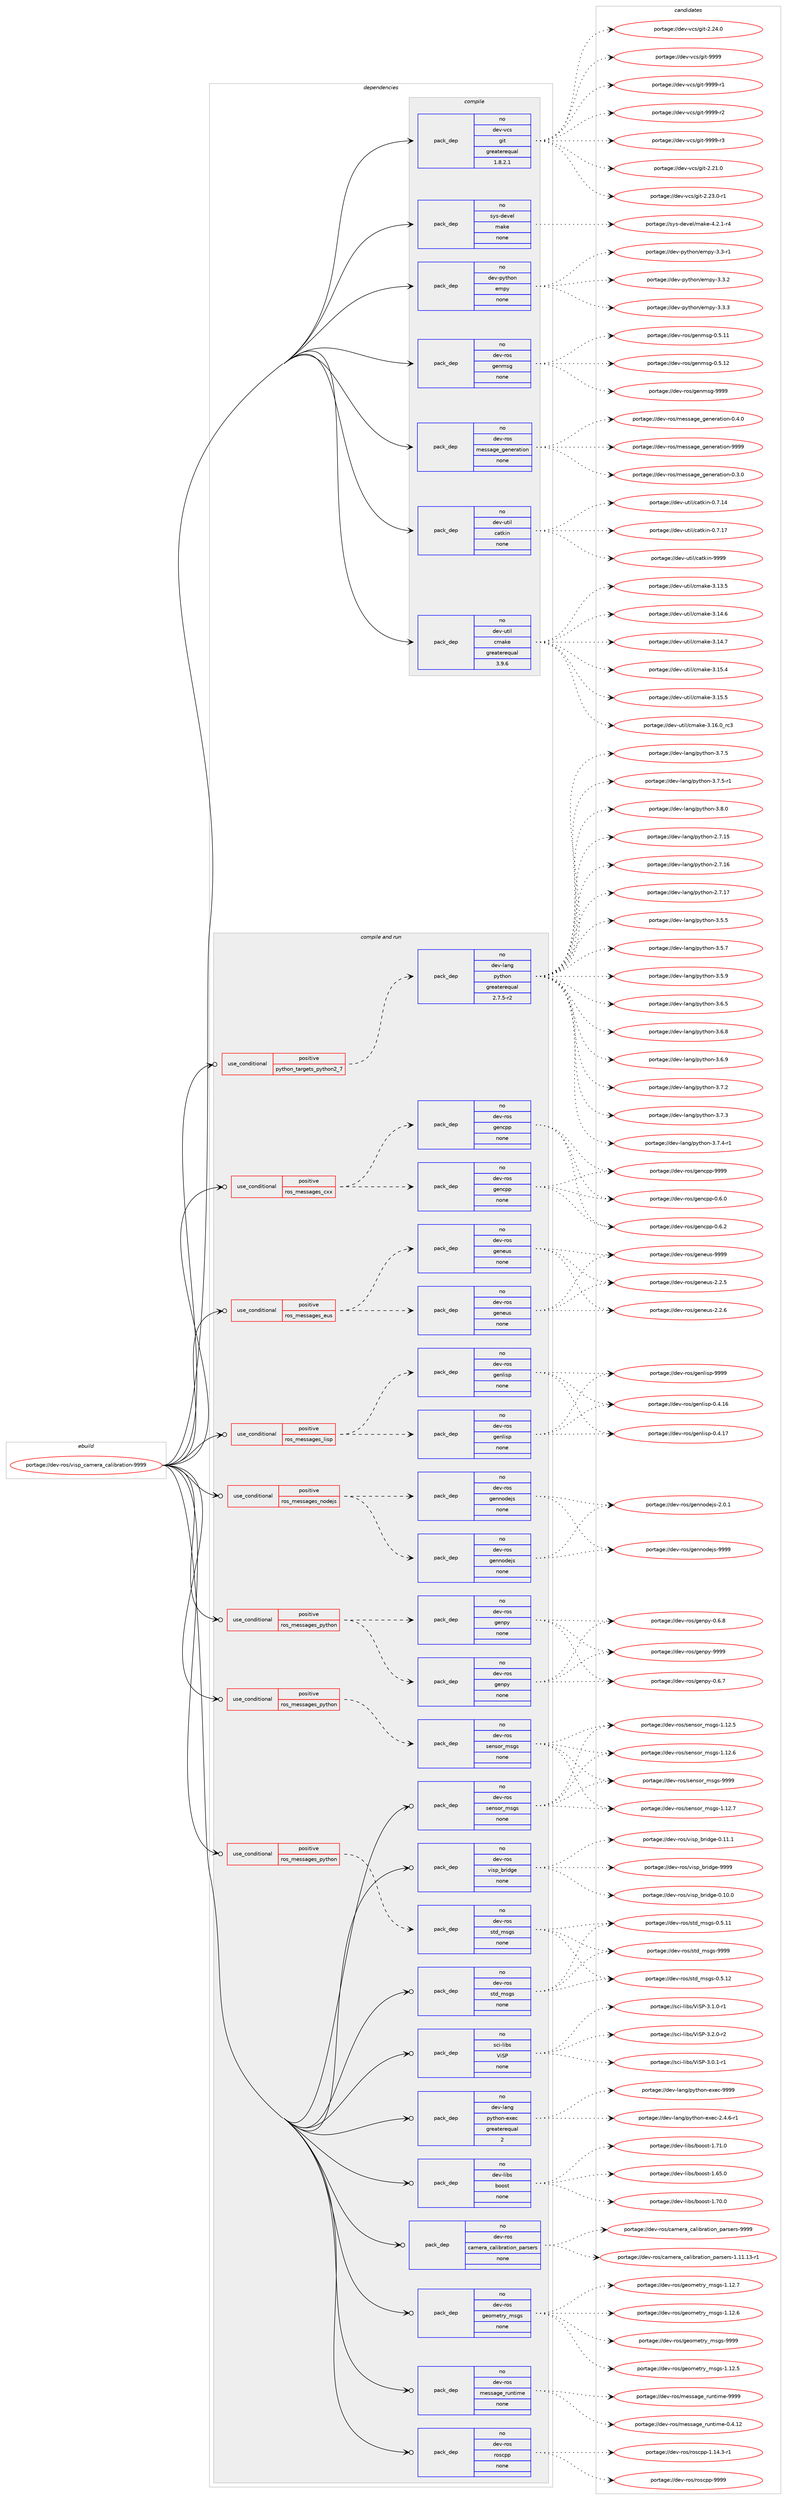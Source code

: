 digraph prolog {

# *************
# Graph options
# *************

newrank=true;
concentrate=true;
compound=true;
graph [rankdir=LR,fontname=Helvetica,fontsize=10,ranksep=1.5];#, ranksep=2.5, nodesep=0.2];
edge  [arrowhead=vee];
node  [fontname=Helvetica,fontsize=10];

# **********
# The ebuild
# **********

subgraph cluster_leftcol {
color=gray;
rank=same;
label=<<i>ebuild</i>>;
id [label="portage://dev-ros/visp_camera_calibration-9999", color=red, width=4, href="../dev-ros/visp_camera_calibration-9999.svg"];
}

# ****************
# The dependencies
# ****************

subgraph cluster_midcol {
color=gray;
label=<<i>dependencies</i>>;
subgraph cluster_compile {
fillcolor="#eeeeee";
style=filled;
label=<<i>compile</i>>;
subgraph pack158811 {
dependency208123 [label=<<TABLE BORDER="0" CELLBORDER="1" CELLSPACING="0" CELLPADDING="4" WIDTH="220"><TR><TD ROWSPAN="6" CELLPADDING="30">pack_dep</TD></TR><TR><TD WIDTH="110">no</TD></TR><TR><TD>dev-python</TD></TR><TR><TD>empy</TD></TR><TR><TD>none</TD></TR><TR><TD></TD></TR></TABLE>>, shape=none, color=blue];
}
id:e -> dependency208123:w [weight=20,style="solid",arrowhead="vee"];
subgraph pack158812 {
dependency208124 [label=<<TABLE BORDER="0" CELLBORDER="1" CELLSPACING="0" CELLPADDING="4" WIDTH="220"><TR><TD ROWSPAN="6" CELLPADDING="30">pack_dep</TD></TR><TR><TD WIDTH="110">no</TD></TR><TR><TD>dev-ros</TD></TR><TR><TD>genmsg</TD></TR><TR><TD>none</TD></TR><TR><TD></TD></TR></TABLE>>, shape=none, color=blue];
}
id:e -> dependency208124:w [weight=20,style="solid",arrowhead="vee"];
subgraph pack158813 {
dependency208125 [label=<<TABLE BORDER="0" CELLBORDER="1" CELLSPACING="0" CELLPADDING="4" WIDTH="220"><TR><TD ROWSPAN="6" CELLPADDING="30">pack_dep</TD></TR><TR><TD WIDTH="110">no</TD></TR><TR><TD>dev-ros</TD></TR><TR><TD>message_generation</TD></TR><TR><TD>none</TD></TR><TR><TD></TD></TR></TABLE>>, shape=none, color=blue];
}
id:e -> dependency208125:w [weight=20,style="solid",arrowhead="vee"];
subgraph pack158814 {
dependency208126 [label=<<TABLE BORDER="0" CELLBORDER="1" CELLSPACING="0" CELLPADDING="4" WIDTH="220"><TR><TD ROWSPAN="6" CELLPADDING="30">pack_dep</TD></TR><TR><TD WIDTH="110">no</TD></TR><TR><TD>dev-util</TD></TR><TR><TD>catkin</TD></TR><TR><TD>none</TD></TR><TR><TD></TD></TR></TABLE>>, shape=none, color=blue];
}
id:e -> dependency208126:w [weight=20,style="solid",arrowhead="vee"];
subgraph pack158815 {
dependency208127 [label=<<TABLE BORDER="0" CELLBORDER="1" CELLSPACING="0" CELLPADDING="4" WIDTH="220"><TR><TD ROWSPAN="6" CELLPADDING="30">pack_dep</TD></TR><TR><TD WIDTH="110">no</TD></TR><TR><TD>dev-util</TD></TR><TR><TD>cmake</TD></TR><TR><TD>greaterequal</TD></TR><TR><TD>3.9.6</TD></TR></TABLE>>, shape=none, color=blue];
}
id:e -> dependency208127:w [weight=20,style="solid",arrowhead="vee"];
subgraph pack158816 {
dependency208128 [label=<<TABLE BORDER="0" CELLBORDER="1" CELLSPACING="0" CELLPADDING="4" WIDTH="220"><TR><TD ROWSPAN="6" CELLPADDING="30">pack_dep</TD></TR><TR><TD WIDTH="110">no</TD></TR><TR><TD>dev-vcs</TD></TR><TR><TD>git</TD></TR><TR><TD>greaterequal</TD></TR><TR><TD>1.8.2.1</TD></TR></TABLE>>, shape=none, color=blue];
}
id:e -> dependency208128:w [weight=20,style="solid",arrowhead="vee"];
subgraph pack158817 {
dependency208129 [label=<<TABLE BORDER="0" CELLBORDER="1" CELLSPACING="0" CELLPADDING="4" WIDTH="220"><TR><TD ROWSPAN="6" CELLPADDING="30">pack_dep</TD></TR><TR><TD WIDTH="110">no</TD></TR><TR><TD>sys-devel</TD></TR><TR><TD>make</TD></TR><TR><TD>none</TD></TR><TR><TD></TD></TR></TABLE>>, shape=none, color=blue];
}
id:e -> dependency208129:w [weight=20,style="solid",arrowhead="vee"];
}
subgraph cluster_compileandrun {
fillcolor="#eeeeee";
style=filled;
label=<<i>compile and run</i>>;
subgraph cond45884 {
dependency208130 [label=<<TABLE BORDER="0" CELLBORDER="1" CELLSPACING="0" CELLPADDING="4"><TR><TD ROWSPAN="3" CELLPADDING="10">use_conditional</TD></TR><TR><TD>positive</TD></TR><TR><TD>python_targets_python2_7</TD></TR></TABLE>>, shape=none, color=red];
subgraph pack158818 {
dependency208131 [label=<<TABLE BORDER="0" CELLBORDER="1" CELLSPACING="0" CELLPADDING="4" WIDTH="220"><TR><TD ROWSPAN="6" CELLPADDING="30">pack_dep</TD></TR><TR><TD WIDTH="110">no</TD></TR><TR><TD>dev-lang</TD></TR><TR><TD>python</TD></TR><TR><TD>greaterequal</TD></TR><TR><TD>2.7.5-r2</TD></TR></TABLE>>, shape=none, color=blue];
}
dependency208130:e -> dependency208131:w [weight=20,style="dashed",arrowhead="vee"];
}
id:e -> dependency208130:w [weight=20,style="solid",arrowhead="odotvee"];
subgraph cond45885 {
dependency208132 [label=<<TABLE BORDER="0" CELLBORDER="1" CELLSPACING="0" CELLPADDING="4"><TR><TD ROWSPAN="3" CELLPADDING="10">use_conditional</TD></TR><TR><TD>positive</TD></TR><TR><TD>ros_messages_cxx</TD></TR></TABLE>>, shape=none, color=red];
subgraph pack158819 {
dependency208133 [label=<<TABLE BORDER="0" CELLBORDER="1" CELLSPACING="0" CELLPADDING="4" WIDTH="220"><TR><TD ROWSPAN="6" CELLPADDING="30">pack_dep</TD></TR><TR><TD WIDTH="110">no</TD></TR><TR><TD>dev-ros</TD></TR><TR><TD>gencpp</TD></TR><TR><TD>none</TD></TR><TR><TD></TD></TR></TABLE>>, shape=none, color=blue];
}
dependency208132:e -> dependency208133:w [weight=20,style="dashed",arrowhead="vee"];
subgraph pack158820 {
dependency208134 [label=<<TABLE BORDER="0" CELLBORDER="1" CELLSPACING="0" CELLPADDING="4" WIDTH="220"><TR><TD ROWSPAN="6" CELLPADDING="30">pack_dep</TD></TR><TR><TD WIDTH="110">no</TD></TR><TR><TD>dev-ros</TD></TR><TR><TD>gencpp</TD></TR><TR><TD>none</TD></TR><TR><TD></TD></TR></TABLE>>, shape=none, color=blue];
}
dependency208132:e -> dependency208134:w [weight=20,style="dashed",arrowhead="vee"];
}
id:e -> dependency208132:w [weight=20,style="solid",arrowhead="odotvee"];
subgraph cond45886 {
dependency208135 [label=<<TABLE BORDER="0" CELLBORDER="1" CELLSPACING="0" CELLPADDING="4"><TR><TD ROWSPAN="3" CELLPADDING="10">use_conditional</TD></TR><TR><TD>positive</TD></TR><TR><TD>ros_messages_eus</TD></TR></TABLE>>, shape=none, color=red];
subgraph pack158821 {
dependency208136 [label=<<TABLE BORDER="0" CELLBORDER="1" CELLSPACING="0" CELLPADDING="4" WIDTH="220"><TR><TD ROWSPAN="6" CELLPADDING="30">pack_dep</TD></TR><TR><TD WIDTH="110">no</TD></TR><TR><TD>dev-ros</TD></TR><TR><TD>geneus</TD></TR><TR><TD>none</TD></TR><TR><TD></TD></TR></TABLE>>, shape=none, color=blue];
}
dependency208135:e -> dependency208136:w [weight=20,style="dashed",arrowhead="vee"];
subgraph pack158822 {
dependency208137 [label=<<TABLE BORDER="0" CELLBORDER="1" CELLSPACING="0" CELLPADDING="4" WIDTH="220"><TR><TD ROWSPAN="6" CELLPADDING="30">pack_dep</TD></TR><TR><TD WIDTH="110">no</TD></TR><TR><TD>dev-ros</TD></TR><TR><TD>geneus</TD></TR><TR><TD>none</TD></TR><TR><TD></TD></TR></TABLE>>, shape=none, color=blue];
}
dependency208135:e -> dependency208137:w [weight=20,style="dashed",arrowhead="vee"];
}
id:e -> dependency208135:w [weight=20,style="solid",arrowhead="odotvee"];
subgraph cond45887 {
dependency208138 [label=<<TABLE BORDER="0" CELLBORDER="1" CELLSPACING="0" CELLPADDING="4"><TR><TD ROWSPAN="3" CELLPADDING="10">use_conditional</TD></TR><TR><TD>positive</TD></TR><TR><TD>ros_messages_lisp</TD></TR></TABLE>>, shape=none, color=red];
subgraph pack158823 {
dependency208139 [label=<<TABLE BORDER="0" CELLBORDER="1" CELLSPACING="0" CELLPADDING="4" WIDTH="220"><TR><TD ROWSPAN="6" CELLPADDING="30">pack_dep</TD></TR><TR><TD WIDTH="110">no</TD></TR><TR><TD>dev-ros</TD></TR><TR><TD>genlisp</TD></TR><TR><TD>none</TD></TR><TR><TD></TD></TR></TABLE>>, shape=none, color=blue];
}
dependency208138:e -> dependency208139:w [weight=20,style="dashed",arrowhead="vee"];
subgraph pack158824 {
dependency208140 [label=<<TABLE BORDER="0" CELLBORDER="1" CELLSPACING="0" CELLPADDING="4" WIDTH="220"><TR><TD ROWSPAN="6" CELLPADDING="30">pack_dep</TD></TR><TR><TD WIDTH="110">no</TD></TR><TR><TD>dev-ros</TD></TR><TR><TD>genlisp</TD></TR><TR><TD>none</TD></TR><TR><TD></TD></TR></TABLE>>, shape=none, color=blue];
}
dependency208138:e -> dependency208140:w [weight=20,style="dashed",arrowhead="vee"];
}
id:e -> dependency208138:w [weight=20,style="solid",arrowhead="odotvee"];
subgraph cond45888 {
dependency208141 [label=<<TABLE BORDER="0" CELLBORDER="1" CELLSPACING="0" CELLPADDING="4"><TR><TD ROWSPAN="3" CELLPADDING="10">use_conditional</TD></TR><TR><TD>positive</TD></TR><TR><TD>ros_messages_nodejs</TD></TR></TABLE>>, shape=none, color=red];
subgraph pack158825 {
dependency208142 [label=<<TABLE BORDER="0" CELLBORDER="1" CELLSPACING="0" CELLPADDING="4" WIDTH="220"><TR><TD ROWSPAN="6" CELLPADDING="30">pack_dep</TD></TR><TR><TD WIDTH="110">no</TD></TR><TR><TD>dev-ros</TD></TR><TR><TD>gennodejs</TD></TR><TR><TD>none</TD></TR><TR><TD></TD></TR></TABLE>>, shape=none, color=blue];
}
dependency208141:e -> dependency208142:w [weight=20,style="dashed",arrowhead="vee"];
subgraph pack158826 {
dependency208143 [label=<<TABLE BORDER="0" CELLBORDER="1" CELLSPACING="0" CELLPADDING="4" WIDTH="220"><TR><TD ROWSPAN="6" CELLPADDING="30">pack_dep</TD></TR><TR><TD WIDTH="110">no</TD></TR><TR><TD>dev-ros</TD></TR><TR><TD>gennodejs</TD></TR><TR><TD>none</TD></TR><TR><TD></TD></TR></TABLE>>, shape=none, color=blue];
}
dependency208141:e -> dependency208143:w [weight=20,style="dashed",arrowhead="vee"];
}
id:e -> dependency208141:w [weight=20,style="solid",arrowhead="odotvee"];
subgraph cond45889 {
dependency208144 [label=<<TABLE BORDER="0" CELLBORDER="1" CELLSPACING="0" CELLPADDING="4"><TR><TD ROWSPAN="3" CELLPADDING="10">use_conditional</TD></TR><TR><TD>positive</TD></TR><TR><TD>ros_messages_python</TD></TR></TABLE>>, shape=none, color=red];
subgraph pack158827 {
dependency208145 [label=<<TABLE BORDER="0" CELLBORDER="1" CELLSPACING="0" CELLPADDING="4" WIDTH="220"><TR><TD ROWSPAN="6" CELLPADDING="30">pack_dep</TD></TR><TR><TD WIDTH="110">no</TD></TR><TR><TD>dev-ros</TD></TR><TR><TD>genpy</TD></TR><TR><TD>none</TD></TR><TR><TD></TD></TR></TABLE>>, shape=none, color=blue];
}
dependency208144:e -> dependency208145:w [weight=20,style="dashed",arrowhead="vee"];
subgraph pack158828 {
dependency208146 [label=<<TABLE BORDER="0" CELLBORDER="1" CELLSPACING="0" CELLPADDING="4" WIDTH="220"><TR><TD ROWSPAN="6" CELLPADDING="30">pack_dep</TD></TR><TR><TD WIDTH="110">no</TD></TR><TR><TD>dev-ros</TD></TR><TR><TD>genpy</TD></TR><TR><TD>none</TD></TR><TR><TD></TD></TR></TABLE>>, shape=none, color=blue];
}
dependency208144:e -> dependency208146:w [weight=20,style="dashed",arrowhead="vee"];
}
id:e -> dependency208144:w [weight=20,style="solid",arrowhead="odotvee"];
subgraph cond45890 {
dependency208147 [label=<<TABLE BORDER="0" CELLBORDER="1" CELLSPACING="0" CELLPADDING="4"><TR><TD ROWSPAN="3" CELLPADDING="10">use_conditional</TD></TR><TR><TD>positive</TD></TR><TR><TD>ros_messages_python</TD></TR></TABLE>>, shape=none, color=red];
subgraph pack158829 {
dependency208148 [label=<<TABLE BORDER="0" CELLBORDER="1" CELLSPACING="0" CELLPADDING="4" WIDTH="220"><TR><TD ROWSPAN="6" CELLPADDING="30">pack_dep</TD></TR><TR><TD WIDTH="110">no</TD></TR><TR><TD>dev-ros</TD></TR><TR><TD>sensor_msgs</TD></TR><TR><TD>none</TD></TR><TR><TD></TD></TR></TABLE>>, shape=none, color=blue];
}
dependency208147:e -> dependency208148:w [weight=20,style="dashed",arrowhead="vee"];
}
id:e -> dependency208147:w [weight=20,style="solid",arrowhead="odotvee"];
subgraph cond45891 {
dependency208149 [label=<<TABLE BORDER="0" CELLBORDER="1" CELLSPACING="0" CELLPADDING="4"><TR><TD ROWSPAN="3" CELLPADDING="10">use_conditional</TD></TR><TR><TD>positive</TD></TR><TR><TD>ros_messages_python</TD></TR></TABLE>>, shape=none, color=red];
subgraph pack158830 {
dependency208150 [label=<<TABLE BORDER="0" CELLBORDER="1" CELLSPACING="0" CELLPADDING="4" WIDTH="220"><TR><TD ROWSPAN="6" CELLPADDING="30">pack_dep</TD></TR><TR><TD WIDTH="110">no</TD></TR><TR><TD>dev-ros</TD></TR><TR><TD>std_msgs</TD></TR><TR><TD>none</TD></TR><TR><TD></TD></TR></TABLE>>, shape=none, color=blue];
}
dependency208149:e -> dependency208150:w [weight=20,style="dashed",arrowhead="vee"];
}
id:e -> dependency208149:w [weight=20,style="solid",arrowhead="odotvee"];
subgraph pack158831 {
dependency208151 [label=<<TABLE BORDER="0" CELLBORDER="1" CELLSPACING="0" CELLPADDING="4" WIDTH="220"><TR><TD ROWSPAN="6" CELLPADDING="30">pack_dep</TD></TR><TR><TD WIDTH="110">no</TD></TR><TR><TD>dev-lang</TD></TR><TR><TD>python-exec</TD></TR><TR><TD>greaterequal</TD></TR><TR><TD>2</TD></TR></TABLE>>, shape=none, color=blue];
}
id:e -> dependency208151:w [weight=20,style="solid",arrowhead="odotvee"];
subgraph pack158832 {
dependency208152 [label=<<TABLE BORDER="0" CELLBORDER="1" CELLSPACING="0" CELLPADDING="4" WIDTH="220"><TR><TD ROWSPAN="6" CELLPADDING="30">pack_dep</TD></TR><TR><TD WIDTH="110">no</TD></TR><TR><TD>dev-libs</TD></TR><TR><TD>boost</TD></TR><TR><TD>none</TD></TR><TR><TD></TD></TR></TABLE>>, shape=none, color=blue];
}
id:e -> dependency208152:w [weight=20,style="solid",arrowhead="odotvee"];
subgraph pack158833 {
dependency208153 [label=<<TABLE BORDER="0" CELLBORDER="1" CELLSPACING="0" CELLPADDING="4" WIDTH="220"><TR><TD ROWSPAN="6" CELLPADDING="30">pack_dep</TD></TR><TR><TD WIDTH="110">no</TD></TR><TR><TD>dev-ros</TD></TR><TR><TD>camera_calibration_parsers</TD></TR><TR><TD>none</TD></TR><TR><TD></TD></TR></TABLE>>, shape=none, color=blue];
}
id:e -> dependency208153:w [weight=20,style="solid",arrowhead="odotvee"];
subgraph pack158834 {
dependency208154 [label=<<TABLE BORDER="0" CELLBORDER="1" CELLSPACING="0" CELLPADDING="4" WIDTH="220"><TR><TD ROWSPAN="6" CELLPADDING="30">pack_dep</TD></TR><TR><TD WIDTH="110">no</TD></TR><TR><TD>dev-ros</TD></TR><TR><TD>geometry_msgs</TD></TR><TR><TD>none</TD></TR><TR><TD></TD></TR></TABLE>>, shape=none, color=blue];
}
id:e -> dependency208154:w [weight=20,style="solid",arrowhead="odotvee"];
subgraph pack158835 {
dependency208155 [label=<<TABLE BORDER="0" CELLBORDER="1" CELLSPACING="0" CELLPADDING="4" WIDTH="220"><TR><TD ROWSPAN="6" CELLPADDING="30">pack_dep</TD></TR><TR><TD WIDTH="110">no</TD></TR><TR><TD>dev-ros</TD></TR><TR><TD>message_runtime</TD></TR><TR><TD>none</TD></TR><TR><TD></TD></TR></TABLE>>, shape=none, color=blue];
}
id:e -> dependency208155:w [weight=20,style="solid",arrowhead="odotvee"];
subgraph pack158836 {
dependency208156 [label=<<TABLE BORDER="0" CELLBORDER="1" CELLSPACING="0" CELLPADDING="4" WIDTH="220"><TR><TD ROWSPAN="6" CELLPADDING="30">pack_dep</TD></TR><TR><TD WIDTH="110">no</TD></TR><TR><TD>dev-ros</TD></TR><TR><TD>roscpp</TD></TR><TR><TD>none</TD></TR><TR><TD></TD></TR></TABLE>>, shape=none, color=blue];
}
id:e -> dependency208156:w [weight=20,style="solid",arrowhead="odotvee"];
subgraph pack158837 {
dependency208157 [label=<<TABLE BORDER="0" CELLBORDER="1" CELLSPACING="0" CELLPADDING="4" WIDTH="220"><TR><TD ROWSPAN="6" CELLPADDING="30">pack_dep</TD></TR><TR><TD WIDTH="110">no</TD></TR><TR><TD>dev-ros</TD></TR><TR><TD>sensor_msgs</TD></TR><TR><TD>none</TD></TR><TR><TD></TD></TR></TABLE>>, shape=none, color=blue];
}
id:e -> dependency208157:w [weight=20,style="solid",arrowhead="odotvee"];
subgraph pack158838 {
dependency208158 [label=<<TABLE BORDER="0" CELLBORDER="1" CELLSPACING="0" CELLPADDING="4" WIDTH="220"><TR><TD ROWSPAN="6" CELLPADDING="30">pack_dep</TD></TR><TR><TD WIDTH="110">no</TD></TR><TR><TD>dev-ros</TD></TR><TR><TD>std_msgs</TD></TR><TR><TD>none</TD></TR><TR><TD></TD></TR></TABLE>>, shape=none, color=blue];
}
id:e -> dependency208158:w [weight=20,style="solid",arrowhead="odotvee"];
subgraph pack158839 {
dependency208159 [label=<<TABLE BORDER="0" CELLBORDER="1" CELLSPACING="0" CELLPADDING="4" WIDTH="220"><TR><TD ROWSPAN="6" CELLPADDING="30">pack_dep</TD></TR><TR><TD WIDTH="110">no</TD></TR><TR><TD>dev-ros</TD></TR><TR><TD>visp_bridge</TD></TR><TR><TD>none</TD></TR><TR><TD></TD></TR></TABLE>>, shape=none, color=blue];
}
id:e -> dependency208159:w [weight=20,style="solid",arrowhead="odotvee"];
subgraph pack158840 {
dependency208160 [label=<<TABLE BORDER="0" CELLBORDER="1" CELLSPACING="0" CELLPADDING="4" WIDTH="220"><TR><TD ROWSPAN="6" CELLPADDING="30">pack_dep</TD></TR><TR><TD WIDTH="110">no</TD></TR><TR><TD>sci-libs</TD></TR><TR><TD>ViSP</TD></TR><TR><TD>none</TD></TR><TR><TD></TD></TR></TABLE>>, shape=none, color=blue];
}
id:e -> dependency208160:w [weight=20,style="solid",arrowhead="odotvee"];
}
subgraph cluster_run {
fillcolor="#eeeeee";
style=filled;
label=<<i>run</i>>;
}
}

# **************
# The candidates
# **************

subgraph cluster_choices {
rank=same;
color=gray;
label=<<i>candidates</i>>;

subgraph choice158811 {
color=black;
nodesep=1;
choiceportage1001011184511212111610411111047101109112121455146514511449 [label="portage://dev-python/empy-3.3-r1", color=red, width=4,href="../dev-python/empy-3.3-r1.svg"];
choiceportage1001011184511212111610411111047101109112121455146514650 [label="portage://dev-python/empy-3.3.2", color=red, width=4,href="../dev-python/empy-3.3.2.svg"];
choiceportage1001011184511212111610411111047101109112121455146514651 [label="portage://dev-python/empy-3.3.3", color=red, width=4,href="../dev-python/empy-3.3.3.svg"];
dependency208123:e -> choiceportage1001011184511212111610411111047101109112121455146514511449:w [style=dotted,weight="100"];
dependency208123:e -> choiceportage1001011184511212111610411111047101109112121455146514650:w [style=dotted,weight="100"];
dependency208123:e -> choiceportage1001011184511212111610411111047101109112121455146514651:w [style=dotted,weight="100"];
}
subgraph choice158812 {
color=black;
nodesep=1;
choiceportage100101118451141111154710310111010911510345484653464949 [label="portage://dev-ros/genmsg-0.5.11", color=red, width=4,href="../dev-ros/genmsg-0.5.11.svg"];
choiceportage100101118451141111154710310111010911510345484653464950 [label="portage://dev-ros/genmsg-0.5.12", color=red, width=4,href="../dev-ros/genmsg-0.5.12.svg"];
choiceportage10010111845114111115471031011101091151034557575757 [label="portage://dev-ros/genmsg-9999", color=red, width=4,href="../dev-ros/genmsg-9999.svg"];
dependency208124:e -> choiceportage100101118451141111154710310111010911510345484653464949:w [style=dotted,weight="100"];
dependency208124:e -> choiceportage100101118451141111154710310111010911510345484653464950:w [style=dotted,weight="100"];
dependency208124:e -> choiceportage10010111845114111115471031011101091151034557575757:w [style=dotted,weight="100"];
}
subgraph choice158813 {
color=black;
nodesep=1;
choiceportage1001011184511411111547109101115115971031019510310111010111497116105111110454846514648 [label="portage://dev-ros/message_generation-0.3.0", color=red, width=4,href="../dev-ros/message_generation-0.3.0.svg"];
choiceportage1001011184511411111547109101115115971031019510310111010111497116105111110454846524648 [label="portage://dev-ros/message_generation-0.4.0", color=red, width=4,href="../dev-ros/message_generation-0.4.0.svg"];
choiceportage10010111845114111115471091011151159710310195103101110101114971161051111104557575757 [label="portage://dev-ros/message_generation-9999", color=red, width=4,href="../dev-ros/message_generation-9999.svg"];
dependency208125:e -> choiceportage1001011184511411111547109101115115971031019510310111010111497116105111110454846514648:w [style=dotted,weight="100"];
dependency208125:e -> choiceportage1001011184511411111547109101115115971031019510310111010111497116105111110454846524648:w [style=dotted,weight="100"];
dependency208125:e -> choiceportage10010111845114111115471091011151159710310195103101110101114971161051111104557575757:w [style=dotted,weight="100"];
}
subgraph choice158814 {
color=black;
nodesep=1;
choiceportage1001011184511711610510847999711610710511045484655464952 [label="portage://dev-util/catkin-0.7.14", color=red, width=4,href="../dev-util/catkin-0.7.14.svg"];
choiceportage1001011184511711610510847999711610710511045484655464955 [label="portage://dev-util/catkin-0.7.17", color=red, width=4,href="../dev-util/catkin-0.7.17.svg"];
choiceportage100101118451171161051084799971161071051104557575757 [label="portage://dev-util/catkin-9999", color=red, width=4,href="../dev-util/catkin-9999.svg"];
dependency208126:e -> choiceportage1001011184511711610510847999711610710511045484655464952:w [style=dotted,weight="100"];
dependency208126:e -> choiceportage1001011184511711610510847999711610710511045484655464955:w [style=dotted,weight="100"];
dependency208126:e -> choiceportage100101118451171161051084799971161071051104557575757:w [style=dotted,weight="100"];
}
subgraph choice158815 {
color=black;
nodesep=1;
choiceportage1001011184511711610510847991099710710145514649514653 [label="portage://dev-util/cmake-3.13.5", color=red, width=4,href="../dev-util/cmake-3.13.5.svg"];
choiceportage1001011184511711610510847991099710710145514649524654 [label="portage://dev-util/cmake-3.14.6", color=red, width=4,href="../dev-util/cmake-3.14.6.svg"];
choiceportage1001011184511711610510847991099710710145514649524655 [label="portage://dev-util/cmake-3.14.7", color=red, width=4,href="../dev-util/cmake-3.14.7.svg"];
choiceportage1001011184511711610510847991099710710145514649534652 [label="portage://dev-util/cmake-3.15.4", color=red, width=4,href="../dev-util/cmake-3.15.4.svg"];
choiceportage1001011184511711610510847991099710710145514649534653 [label="portage://dev-util/cmake-3.15.5", color=red, width=4,href="../dev-util/cmake-3.15.5.svg"];
choiceportage1001011184511711610510847991099710710145514649544648951149951 [label="portage://dev-util/cmake-3.16.0_rc3", color=red, width=4,href="../dev-util/cmake-3.16.0_rc3.svg"];
dependency208127:e -> choiceportage1001011184511711610510847991099710710145514649514653:w [style=dotted,weight="100"];
dependency208127:e -> choiceportage1001011184511711610510847991099710710145514649524654:w [style=dotted,weight="100"];
dependency208127:e -> choiceportage1001011184511711610510847991099710710145514649524655:w [style=dotted,weight="100"];
dependency208127:e -> choiceportage1001011184511711610510847991099710710145514649534652:w [style=dotted,weight="100"];
dependency208127:e -> choiceportage1001011184511711610510847991099710710145514649534653:w [style=dotted,weight="100"];
dependency208127:e -> choiceportage1001011184511711610510847991099710710145514649544648951149951:w [style=dotted,weight="100"];
}
subgraph choice158816 {
color=black;
nodesep=1;
choiceportage10010111845118991154710310511645504650494648 [label="portage://dev-vcs/git-2.21.0", color=red, width=4,href="../dev-vcs/git-2.21.0.svg"];
choiceportage100101118451189911547103105116455046505146484511449 [label="portage://dev-vcs/git-2.23.0-r1", color=red, width=4,href="../dev-vcs/git-2.23.0-r1.svg"];
choiceportage10010111845118991154710310511645504650524648 [label="portage://dev-vcs/git-2.24.0", color=red, width=4,href="../dev-vcs/git-2.24.0.svg"];
choiceportage1001011184511899115471031051164557575757 [label="portage://dev-vcs/git-9999", color=red, width=4,href="../dev-vcs/git-9999.svg"];
choiceportage10010111845118991154710310511645575757574511449 [label="portage://dev-vcs/git-9999-r1", color=red, width=4,href="../dev-vcs/git-9999-r1.svg"];
choiceportage10010111845118991154710310511645575757574511450 [label="portage://dev-vcs/git-9999-r2", color=red, width=4,href="../dev-vcs/git-9999-r2.svg"];
choiceportage10010111845118991154710310511645575757574511451 [label="portage://dev-vcs/git-9999-r3", color=red, width=4,href="../dev-vcs/git-9999-r3.svg"];
dependency208128:e -> choiceportage10010111845118991154710310511645504650494648:w [style=dotted,weight="100"];
dependency208128:e -> choiceportage100101118451189911547103105116455046505146484511449:w [style=dotted,weight="100"];
dependency208128:e -> choiceportage10010111845118991154710310511645504650524648:w [style=dotted,weight="100"];
dependency208128:e -> choiceportage1001011184511899115471031051164557575757:w [style=dotted,weight="100"];
dependency208128:e -> choiceportage10010111845118991154710310511645575757574511449:w [style=dotted,weight="100"];
dependency208128:e -> choiceportage10010111845118991154710310511645575757574511450:w [style=dotted,weight="100"];
dependency208128:e -> choiceportage10010111845118991154710310511645575757574511451:w [style=dotted,weight="100"];
}
subgraph choice158817 {
color=black;
nodesep=1;
choiceportage1151211154510010111810110847109971071014552465046494511452 [label="portage://sys-devel/make-4.2.1-r4", color=red, width=4,href="../sys-devel/make-4.2.1-r4.svg"];
dependency208129:e -> choiceportage1151211154510010111810110847109971071014552465046494511452:w [style=dotted,weight="100"];
}
subgraph choice158818 {
color=black;
nodesep=1;
choiceportage10010111845108971101034711212111610411111045504655464953 [label="portage://dev-lang/python-2.7.15", color=red, width=4,href="../dev-lang/python-2.7.15.svg"];
choiceportage10010111845108971101034711212111610411111045504655464954 [label="portage://dev-lang/python-2.7.16", color=red, width=4,href="../dev-lang/python-2.7.16.svg"];
choiceportage10010111845108971101034711212111610411111045504655464955 [label="portage://dev-lang/python-2.7.17", color=red, width=4,href="../dev-lang/python-2.7.17.svg"];
choiceportage100101118451089711010347112121116104111110455146534653 [label="portage://dev-lang/python-3.5.5", color=red, width=4,href="../dev-lang/python-3.5.5.svg"];
choiceportage100101118451089711010347112121116104111110455146534655 [label="portage://dev-lang/python-3.5.7", color=red, width=4,href="../dev-lang/python-3.5.7.svg"];
choiceportage100101118451089711010347112121116104111110455146534657 [label="portage://dev-lang/python-3.5.9", color=red, width=4,href="../dev-lang/python-3.5.9.svg"];
choiceportage100101118451089711010347112121116104111110455146544653 [label="portage://dev-lang/python-3.6.5", color=red, width=4,href="../dev-lang/python-3.6.5.svg"];
choiceportage100101118451089711010347112121116104111110455146544656 [label="portage://dev-lang/python-3.6.8", color=red, width=4,href="../dev-lang/python-3.6.8.svg"];
choiceportage100101118451089711010347112121116104111110455146544657 [label="portage://dev-lang/python-3.6.9", color=red, width=4,href="../dev-lang/python-3.6.9.svg"];
choiceportage100101118451089711010347112121116104111110455146554650 [label="portage://dev-lang/python-3.7.2", color=red, width=4,href="../dev-lang/python-3.7.2.svg"];
choiceportage100101118451089711010347112121116104111110455146554651 [label="portage://dev-lang/python-3.7.3", color=red, width=4,href="../dev-lang/python-3.7.3.svg"];
choiceportage1001011184510897110103471121211161041111104551465546524511449 [label="portage://dev-lang/python-3.7.4-r1", color=red, width=4,href="../dev-lang/python-3.7.4-r1.svg"];
choiceportage100101118451089711010347112121116104111110455146554653 [label="portage://dev-lang/python-3.7.5", color=red, width=4,href="../dev-lang/python-3.7.5.svg"];
choiceportage1001011184510897110103471121211161041111104551465546534511449 [label="portage://dev-lang/python-3.7.5-r1", color=red, width=4,href="../dev-lang/python-3.7.5-r1.svg"];
choiceportage100101118451089711010347112121116104111110455146564648 [label="portage://dev-lang/python-3.8.0", color=red, width=4,href="../dev-lang/python-3.8.0.svg"];
dependency208131:e -> choiceportage10010111845108971101034711212111610411111045504655464953:w [style=dotted,weight="100"];
dependency208131:e -> choiceportage10010111845108971101034711212111610411111045504655464954:w [style=dotted,weight="100"];
dependency208131:e -> choiceportage10010111845108971101034711212111610411111045504655464955:w [style=dotted,weight="100"];
dependency208131:e -> choiceportage100101118451089711010347112121116104111110455146534653:w [style=dotted,weight="100"];
dependency208131:e -> choiceportage100101118451089711010347112121116104111110455146534655:w [style=dotted,weight="100"];
dependency208131:e -> choiceportage100101118451089711010347112121116104111110455146534657:w [style=dotted,weight="100"];
dependency208131:e -> choiceportage100101118451089711010347112121116104111110455146544653:w [style=dotted,weight="100"];
dependency208131:e -> choiceportage100101118451089711010347112121116104111110455146544656:w [style=dotted,weight="100"];
dependency208131:e -> choiceportage100101118451089711010347112121116104111110455146544657:w [style=dotted,weight="100"];
dependency208131:e -> choiceportage100101118451089711010347112121116104111110455146554650:w [style=dotted,weight="100"];
dependency208131:e -> choiceportage100101118451089711010347112121116104111110455146554651:w [style=dotted,weight="100"];
dependency208131:e -> choiceportage1001011184510897110103471121211161041111104551465546524511449:w [style=dotted,weight="100"];
dependency208131:e -> choiceportage100101118451089711010347112121116104111110455146554653:w [style=dotted,weight="100"];
dependency208131:e -> choiceportage1001011184510897110103471121211161041111104551465546534511449:w [style=dotted,weight="100"];
dependency208131:e -> choiceportage100101118451089711010347112121116104111110455146564648:w [style=dotted,weight="100"];
}
subgraph choice158819 {
color=black;
nodesep=1;
choiceportage100101118451141111154710310111099112112454846544648 [label="portage://dev-ros/gencpp-0.6.0", color=red, width=4,href="../dev-ros/gencpp-0.6.0.svg"];
choiceportage100101118451141111154710310111099112112454846544650 [label="portage://dev-ros/gencpp-0.6.2", color=red, width=4,href="../dev-ros/gencpp-0.6.2.svg"];
choiceportage1001011184511411111547103101110991121124557575757 [label="portage://dev-ros/gencpp-9999", color=red, width=4,href="../dev-ros/gencpp-9999.svg"];
dependency208133:e -> choiceportage100101118451141111154710310111099112112454846544648:w [style=dotted,weight="100"];
dependency208133:e -> choiceportage100101118451141111154710310111099112112454846544650:w [style=dotted,weight="100"];
dependency208133:e -> choiceportage1001011184511411111547103101110991121124557575757:w [style=dotted,weight="100"];
}
subgraph choice158820 {
color=black;
nodesep=1;
choiceportage100101118451141111154710310111099112112454846544648 [label="portage://dev-ros/gencpp-0.6.0", color=red, width=4,href="../dev-ros/gencpp-0.6.0.svg"];
choiceportage100101118451141111154710310111099112112454846544650 [label="portage://dev-ros/gencpp-0.6.2", color=red, width=4,href="../dev-ros/gencpp-0.6.2.svg"];
choiceportage1001011184511411111547103101110991121124557575757 [label="portage://dev-ros/gencpp-9999", color=red, width=4,href="../dev-ros/gencpp-9999.svg"];
dependency208134:e -> choiceportage100101118451141111154710310111099112112454846544648:w [style=dotted,weight="100"];
dependency208134:e -> choiceportage100101118451141111154710310111099112112454846544650:w [style=dotted,weight="100"];
dependency208134:e -> choiceportage1001011184511411111547103101110991121124557575757:w [style=dotted,weight="100"];
}
subgraph choice158821 {
color=black;
nodesep=1;
choiceportage1001011184511411111547103101110101117115455046504653 [label="portage://dev-ros/geneus-2.2.5", color=red, width=4,href="../dev-ros/geneus-2.2.5.svg"];
choiceportage1001011184511411111547103101110101117115455046504654 [label="portage://dev-ros/geneus-2.2.6", color=red, width=4,href="../dev-ros/geneus-2.2.6.svg"];
choiceportage10010111845114111115471031011101011171154557575757 [label="portage://dev-ros/geneus-9999", color=red, width=4,href="../dev-ros/geneus-9999.svg"];
dependency208136:e -> choiceportage1001011184511411111547103101110101117115455046504653:w [style=dotted,weight="100"];
dependency208136:e -> choiceportage1001011184511411111547103101110101117115455046504654:w [style=dotted,weight="100"];
dependency208136:e -> choiceportage10010111845114111115471031011101011171154557575757:w [style=dotted,weight="100"];
}
subgraph choice158822 {
color=black;
nodesep=1;
choiceportage1001011184511411111547103101110101117115455046504653 [label="portage://dev-ros/geneus-2.2.5", color=red, width=4,href="../dev-ros/geneus-2.2.5.svg"];
choiceportage1001011184511411111547103101110101117115455046504654 [label="portage://dev-ros/geneus-2.2.6", color=red, width=4,href="../dev-ros/geneus-2.2.6.svg"];
choiceportage10010111845114111115471031011101011171154557575757 [label="portage://dev-ros/geneus-9999", color=red, width=4,href="../dev-ros/geneus-9999.svg"];
dependency208137:e -> choiceportage1001011184511411111547103101110101117115455046504653:w [style=dotted,weight="100"];
dependency208137:e -> choiceportage1001011184511411111547103101110101117115455046504654:w [style=dotted,weight="100"];
dependency208137:e -> choiceportage10010111845114111115471031011101011171154557575757:w [style=dotted,weight="100"];
}
subgraph choice158823 {
color=black;
nodesep=1;
choiceportage100101118451141111154710310111010810511511245484652464954 [label="portage://dev-ros/genlisp-0.4.16", color=red, width=4,href="../dev-ros/genlisp-0.4.16.svg"];
choiceportage100101118451141111154710310111010810511511245484652464955 [label="portage://dev-ros/genlisp-0.4.17", color=red, width=4,href="../dev-ros/genlisp-0.4.17.svg"];
choiceportage10010111845114111115471031011101081051151124557575757 [label="portage://dev-ros/genlisp-9999", color=red, width=4,href="../dev-ros/genlisp-9999.svg"];
dependency208139:e -> choiceportage100101118451141111154710310111010810511511245484652464954:w [style=dotted,weight="100"];
dependency208139:e -> choiceportage100101118451141111154710310111010810511511245484652464955:w [style=dotted,weight="100"];
dependency208139:e -> choiceportage10010111845114111115471031011101081051151124557575757:w [style=dotted,weight="100"];
}
subgraph choice158824 {
color=black;
nodesep=1;
choiceportage100101118451141111154710310111010810511511245484652464954 [label="portage://dev-ros/genlisp-0.4.16", color=red, width=4,href="../dev-ros/genlisp-0.4.16.svg"];
choiceportage100101118451141111154710310111010810511511245484652464955 [label="portage://dev-ros/genlisp-0.4.17", color=red, width=4,href="../dev-ros/genlisp-0.4.17.svg"];
choiceportage10010111845114111115471031011101081051151124557575757 [label="portage://dev-ros/genlisp-9999", color=red, width=4,href="../dev-ros/genlisp-9999.svg"];
dependency208140:e -> choiceportage100101118451141111154710310111010810511511245484652464954:w [style=dotted,weight="100"];
dependency208140:e -> choiceportage100101118451141111154710310111010810511511245484652464955:w [style=dotted,weight="100"];
dependency208140:e -> choiceportage10010111845114111115471031011101081051151124557575757:w [style=dotted,weight="100"];
}
subgraph choice158825 {
color=black;
nodesep=1;
choiceportage1001011184511411111547103101110110111100101106115455046484649 [label="portage://dev-ros/gennodejs-2.0.1", color=red, width=4,href="../dev-ros/gennodejs-2.0.1.svg"];
choiceportage10010111845114111115471031011101101111001011061154557575757 [label="portage://dev-ros/gennodejs-9999", color=red, width=4,href="../dev-ros/gennodejs-9999.svg"];
dependency208142:e -> choiceportage1001011184511411111547103101110110111100101106115455046484649:w [style=dotted,weight="100"];
dependency208142:e -> choiceportage10010111845114111115471031011101101111001011061154557575757:w [style=dotted,weight="100"];
}
subgraph choice158826 {
color=black;
nodesep=1;
choiceportage1001011184511411111547103101110110111100101106115455046484649 [label="portage://dev-ros/gennodejs-2.0.1", color=red, width=4,href="../dev-ros/gennodejs-2.0.1.svg"];
choiceportage10010111845114111115471031011101101111001011061154557575757 [label="portage://dev-ros/gennodejs-9999", color=red, width=4,href="../dev-ros/gennodejs-9999.svg"];
dependency208143:e -> choiceportage1001011184511411111547103101110110111100101106115455046484649:w [style=dotted,weight="100"];
dependency208143:e -> choiceportage10010111845114111115471031011101101111001011061154557575757:w [style=dotted,weight="100"];
}
subgraph choice158827 {
color=black;
nodesep=1;
choiceportage1001011184511411111547103101110112121454846544655 [label="portage://dev-ros/genpy-0.6.7", color=red, width=4,href="../dev-ros/genpy-0.6.7.svg"];
choiceportage1001011184511411111547103101110112121454846544656 [label="portage://dev-ros/genpy-0.6.8", color=red, width=4,href="../dev-ros/genpy-0.6.8.svg"];
choiceportage10010111845114111115471031011101121214557575757 [label="portage://dev-ros/genpy-9999", color=red, width=4,href="../dev-ros/genpy-9999.svg"];
dependency208145:e -> choiceportage1001011184511411111547103101110112121454846544655:w [style=dotted,weight="100"];
dependency208145:e -> choiceportage1001011184511411111547103101110112121454846544656:w [style=dotted,weight="100"];
dependency208145:e -> choiceportage10010111845114111115471031011101121214557575757:w [style=dotted,weight="100"];
}
subgraph choice158828 {
color=black;
nodesep=1;
choiceportage1001011184511411111547103101110112121454846544655 [label="portage://dev-ros/genpy-0.6.7", color=red, width=4,href="../dev-ros/genpy-0.6.7.svg"];
choiceportage1001011184511411111547103101110112121454846544656 [label="portage://dev-ros/genpy-0.6.8", color=red, width=4,href="../dev-ros/genpy-0.6.8.svg"];
choiceportage10010111845114111115471031011101121214557575757 [label="portage://dev-ros/genpy-9999", color=red, width=4,href="../dev-ros/genpy-9999.svg"];
dependency208146:e -> choiceportage1001011184511411111547103101110112121454846544655:w [style=dotted,weight="100"];
dependency208146:e -> choiceportage1001011184511411111547103101110112121454846544656:w [style=dotted,weight="100"];
dependency208146:e -> choiceportage10010111845114111115471031011101121214557575757:w [style=dotted,weight="100"];
}
subgraph choice158829 {
color=black;
nodesep=1;
choiceportage10010111845114111115471151011101151111149510911510311545494649504653 [label="portage://dev-ros/sensor_msgs-1.12.5", color=red, width=4,href="../dev-ros/sensor_msgs-1.12.5.svg"];
choiceportage10010111845114111115471151011101151111149510911510311545494649504654 [label="portage://dev-ros/sensor_msgs-1.12.6", color=red, width=4,href="../dev-ros/sensor_msgs-1.12.6.svg"];
choiceportage10010111845114111115471151011101151111149510911510311545494649504655 [label="portage://dev-ros/sensor_msgs-1.12.7", color=red, width=4,href="../dev-ros/sensor_msgs-1.12.7.svg"];
choiceportage1001011184511411111547115101110115111114951091151031154557575757 [label="portage://dev-ros/sensor_msgs-9999", color=red, width=4,href="../dev-ros/sensor_msgs-9999.svg"];
dependency208148:e -> choiceportage10010111845114111115471151011101151111149510911510311545494649504653:w [style=dotted,weight="100"];
dependency208148:e -> choiceportage10010111845114111115471151011101151111149510911510311545494649504654:w [style=dotted,weight="100"];
dependency208148:e -> choiceportage10010111845114111115471151011101151111149510911510311545494649504655:w [style=dotted,weight="100"];
dependency208148:e -> choiceportage1001011184511411111547115101110115111114951091151031154557575757:w [style=dotted,weight="100"];
}
subgraph choice158830 {
color=black;
nodesep=1;
choiceportage10010111845114111115471151161009510911510311545484653464949 [label="portage://dev-ros/std_msgs-0.5.11", color=red, width=4,href="../dev-ros/std_msgs-0.5.11.svg"];
choiceportage10010111845114111115471151161009510911510311545484653464950 [label="portage://dev-ros/std_msgs-0.5.12", color=red, width=4,href="../dev-ros/std_msgs-0.5.12.svg"];
choiceportage1001011184511411111547115116100951091151031154557575757 [label="portage://dev-ros/std_msgs-9999", color=red, width=4,href="../dev-ros/std_msgs-9999.svg"];
dependency208150:e -> choiceportage10010111845114111115471151161009510911510311545484653464949:w [style=dotted,weight="100"];
dependency208150:e -> choiceportage10010111845114111115471151161009510911510311545484653464950:w [style=dotted,weight="100"];
dependency208150:e -> choiceportage1001011184511411111547115116100951091151031154557575757:w [style=dotted,weight="100"];
}
subgraph choice158831 {
color=black;
nodesep=1;
choiceportage10010111845108971101034711212111610411111045101120101994550465246544511449 [label="portage://dev-lang/python-exec-2.4.6-r1", color=red, width=4,href="../dev-lang/python-exec-2.4.6-r1.svg"];
choiceportage10010111845108971101034711212111610411111045101120101994557575757 [label="portage://dev-lang/python-exec-9999", color=red, width=4,href="../dev-lang/python-exec-9999.svg"];
dependency208151:e -> choiceportage10010111845108971101034711212111610411111045101120101994550465246544511449:w [style=dotted,weight="100"];
dependency208151:e -> choiceportage10010111845108971101034711212111610411111045101120101994557575757:w [style=dotted,weight="100"];
}
subgraph choice158832 {
color=black;
nodesep=1;
choiceportage1001011184510810598115479811111111511645494654534648 [label="portage://dev-libs/boost-1.65.0", color=red, width=4,href="../dev-libs/boost-1.65.0.svg"];
choiceportage1001011184510810598115479811111111511645494655484648 [label="portage://dev-libs/boost-1.70.0", color=red, width=4,href="../dev-libs/boost-1.70.0.svg"];
choiceportage1001011184510810598115479811111111511645494655494648 [label="portage://dev-libs/boost-1.71.0", color=red, width=4,href="../dev-libs/boost-1.71.0.svg"];
dependency208152:e -> choiceportage1001011184510810598115479811111111511645494654534648:w [style=dotted,weight="100"];
dependency208152:e -> choiceportage1001011184510810598115479811111111511645494655484648:w [style=dotted,weight="100"];
dependency208152:e -> choiceportage1001011184510810598115479811111111511645494655494648:w [style=dotted,weight="100"];
}
subgraph choice158833 {
color=black;
nodesep=1;
choiceportage10010111845114111115479997109101114979599971081059811497116105111110951129711411510111411545494649494649514511449 [label="portage://dev-ros/camera_calibration_parsers-1.11.13-r1", color=red, width=4,href="../dev-ros/camera_calibration_parsers-1.11.13-r1.svg"];
choiceportage1001011184511411111547999710910111497959997108105981149711610511111095112971141151011141154557575757 [label="portage://dev-ros/camera_calibration_parsers-9999", color=red, width=4,href="../dev-ros/camera_calibration_parsers-9999.svg"];
dependency208153:e -> choiceportage10010111845114111115479997109101114979599971081059811497116105111110951129711411510111411545494649494649514511449:w [style=dotted,weight="100"];
dependency208153:e -> choiceportage1001011184511411111547999710910111497959997108105981149711610511111095112971141151011141154557575757:w [style=dotted,weight="100"];
}
subgraph choice158834 {
color=black;
nodesep=1;
choiceportage10010111845114111115471031011111091011161141219510911510311545494649504653 [label="portage://dev-ros/geometry_msgs-1.12.5", color=red, width=4,href="../dev-ros/geometry_msgs-1.12.5.svg"];
choiceportage10010111845114111115471031011111091011161141219510911510311545494649504654 [label="portage://dev-ros/geometry_msgs-1.12.6", color=red, width=4,href="../dev-ros/geometry_msgs-1.12.6.svg"];
choiceportage10010111845114111115471031011111091011161141219510911510311545494649504655 [label="portage://dev-ros/geometry_msgs-1.12.7", color=red, width=4,href="../dev-ros/geometry_msgs-1.12.7.svg"];
choiceportage1001011184511411111547103101111109101116114121951091151031154557575757 [label="portage://dev-ros/geometry_msgs-9999", color=red, width=4,href="../dev-ros/geometry_msgs-9999.svg"];
dependency208154:e -> choiceportage10010111845114111115471031011111091011161141219510911510311545494649504653:w [style=dotted,weight="100"];
dependency208154:e -> choiceportage10010111845114111115471031011111091011161141219510911510311545494649504654:w [style=dotted,weight="100"];
dependency208154:e -> choiceportage10010111845114111115471031011111091011161141219510911510311545494649504655:w [style=dotted,weight="100"];
dependency208154:e -> choiceportage1001011184511411111547103101111109101116114121951091151031154557575757:w [style=dotted,weight="100"];
}
subgraph choice158835 {
color=black;
nodesep=1;
choiceportage1001011184511411111547109101115115971031019511411711011610510910145484652464950 [label="portage://dev-ros/message_runtime-0.4.12", color=red, width=4,href="../dev-ros/message_runtime-0.4.12.svg"];
choiceportage100101118451141111154710910111511597103101951141171101161051091014557575757 [label="portage://dev-ros/message_runtime-9999", color=red, width=4,href="../dev-ros/message_runtime-9999.svg"];
dependency208155:e -> choiceportage1001011184511411111547109101115115971031019511411711011610510910145484652464950:w [style=dotted,weight="100"];
dependency208155:e -> choiceportage100101118451141111154710910111511597103101951141171101161051091014557575757:w [style=dotted,weight="100"];
}
subgraph choice158836 {
color=black;
nodesep=1;
choiceportage100101118451141111154711411111599112112454946495246514511449 [label="portage://dev-ros/roscpp-1.14.3-r1", color=red, width=4,href="../dev-ros/roscpp-1.14.3-r1.svg"];
choiceportage1001011184511411111547114111115991121124557575757 [label="portage://dev-ros/roscpp-9999", color=red, width=4,href="../dev-ros/roscpp-9999.svg"];
dependency208156:e -> choiceportage100101118451141111154711411111599112112454946495246514511449:w [style=dotted,weight="100"];
dependency208156:e -> choiceportage1001011184511411111547114111115991121124557575757:w [style=dotted,weight="100"];
}
subgraph choice158837 {
color=black;
nodesep=1;
choiceportage10010111845114111115471151011101151111149510911510311545494649504653 [label="portage://dev-ros/sensor_msgs-1.12.5", color=red, width=4,href="../dev-ros/sensor_msgs-1.12.5.svg"];
choiceportage10010111845114111115471151011101151111149510911510311545494649504654 [label="portage://dev-ros/sensor_msgs-1.12.6", color=red, width=4,href="../dev-ros/sensor_msgs-1.12.6.svg"];
choiceportage10010111845114111115471151011101151111149510911510311545494649504655 [label="portage://dev-ros/sensor_msgs-1.12.7", color=red, width=4,href="../dev-ros/sensor_msgs-1.12.7.svg"];
choiceportage1001011184511411111547115101110115111114951091151031154557575757 [label="portage://dev-ros/sensor_msgs-9999", color=red, width=4,href="../dev-ros/sensor_msgs-9999.svg"];
dependency208157:e -> choiceportage10010111845114111115471151011101151111149510911510311545494649504653:w [style=dotted,weight="100"];
dependency208157:e -> choiceportage10010111845114111115471151011101151111149510911510311545494649504654:w [style=dotted,weight="100"];
dependency208157:e -> choiceportage10010111845114111115471151011101151111149510911510311545494649504655:w [style=dotted,weight="100"];
dependency208157:e -> choiceportage1001011184511411111547115101110115111114951091151031154557575757:w [style=dotted,weight="100"];
}
subgraph choice158838 {
color=black;
nodesep=1;
choiceportage10010111845114111115471151161009510911510311545484653464949 [label="portage://dev-ros/std_msgs-0.5.11", color=red, width=4,href="../dev-ros/std_msgs-0.5.11.svg"];
choiceportage10010111845114111115471151161009510911510311545484653464950 [label="portage://dev-ros/std_msgs-0.5.12", color=red, width=4,href="../dev-ros/std_msgs-0.5.12.svg"];
choiceportage1001011184511411111547115116100951091151031154557575757 [label="portage://dev-ros/std_msgs-9999", color=red, width=4,href="../dev-ros/std_msgs-9999.svg"];
dependency208158:e -> choiceportage10010111845114111115471151161009510911510311545484653464949:w [style=dotted,weight="100"];
dependency208158:e -> choiceportage10010111845114111115471151161009510911510311545484653464950:w [style=dotted,weight="100"];
dependency208158:e -> choiceportage1001011184511411111547115116100951091151031154557575757:w [style=dotted,weight="100"];
}
subgraph choice158839 {
color=black;
nodesep=1;
choiceportage1001011184511411111547118105115112959811410510010310145484649484648 [label="portage://dev-ros/visp_bridge-0.10.0", color=red, width=4,href="../dev-ros/visp_bridge-0.10.0.svg"];
choiceportage1001011184511411111547118105115112959811410510010310145484649494649 [label="portage://dev-ros/visp_bridge-0.11.1", color=red, width=4,href="../dev-ros/visp_bridge-0.11.1.svg"];
choiceportage100101118451141111154711810511511295981141051001031014557575757 [label="portage://dev-ros/visp_bridge-9999", color=red, width=4,href="../dev-ros/visp_bridge-9999.svg"];
dependency208159:e -> choiceportage1001011184511411111547118105115112959811410510010310145484649484648:w [style=dotted,weight="100"];
dependency208159:e -> choiceportage1001011184511411111547118105115112959811410510010310145484649494649:w [style=dotted,weight="100"];
dependency208159:e -> choiceportage100101118451141111154711810511511295981141051001031014557575757:w [style=dotted,weight="100"];
}
subgraph choice158840 {
color=black;
nodesep=1;
choiceportage115991054510810598115478610583804551464846494511449 [label="portage://sci-libs/ViSP-3.0.1-r1", color=red, width=4,href="../sci-libs/ViSP-3.0.1-r1.svg"];
choiceportage115991054510810598115478610583804551464946484511449 [label="portage://sci-libs/ViSP-3.1.0-r1", color=red, width=4,href="../sci-libs/ViSP-3.1.0-r1.svg"];
choiceportage115991054510810598115478610583804551465046484511450 [label="portage://sci-libs/ViSP-3.2.0-r2", color=red, width=4,href="../sci-libs/ViSP-3.2.0-r2.svg"];
dependency208160:e -> choiceportage115991054510810598115478610583804551464846494511449:w [style=dotted,weight="100"];
dependency208160:e -> choiceportage115991054510810598115478610583804551464946484511449:w [style=dotted,weight="100"];
dependency208160:e -> choiceportage115991054510810598115478610583804551465046484511450:w [style=dotted,weight="100"];
}
}

}
